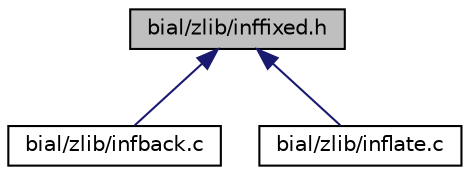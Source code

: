 digraph "bial/zlib/inffixed.h"
{
  edge [fontname="Helvetica",fontsize="10",labelfontname="Helvetica",labelfontsize="10"];
  node [fontname="Helvetica",fontsize="10",shape=record];
  Node1 [label="bial/zlib/inffixed.h",height=0.2,width=0.4,color="black", fillcolor="grey75", style="filled", fontcolor="black"];
  Node1 -> Node2 [dir="back",color="midnightblue",fontsize="10",style="solid",fontname="Helvetica"];
  Node2 [label="bial/zlib/infback.c",height=0.2,width=0.4,color="black", fillcolor="white", style="filled",URL="$infback_8c.html"];
  Node1 -> Node3 [dir="back",color="midnightblue",fontsize="10",style="solid",fontname="Helvetica"];
  Node3 [label="bial/zlib/inflate.c",height=0.2,width=0.4,color="black", fillcolor="white", style="filled",URL="$inflate_8c.html"];
}
